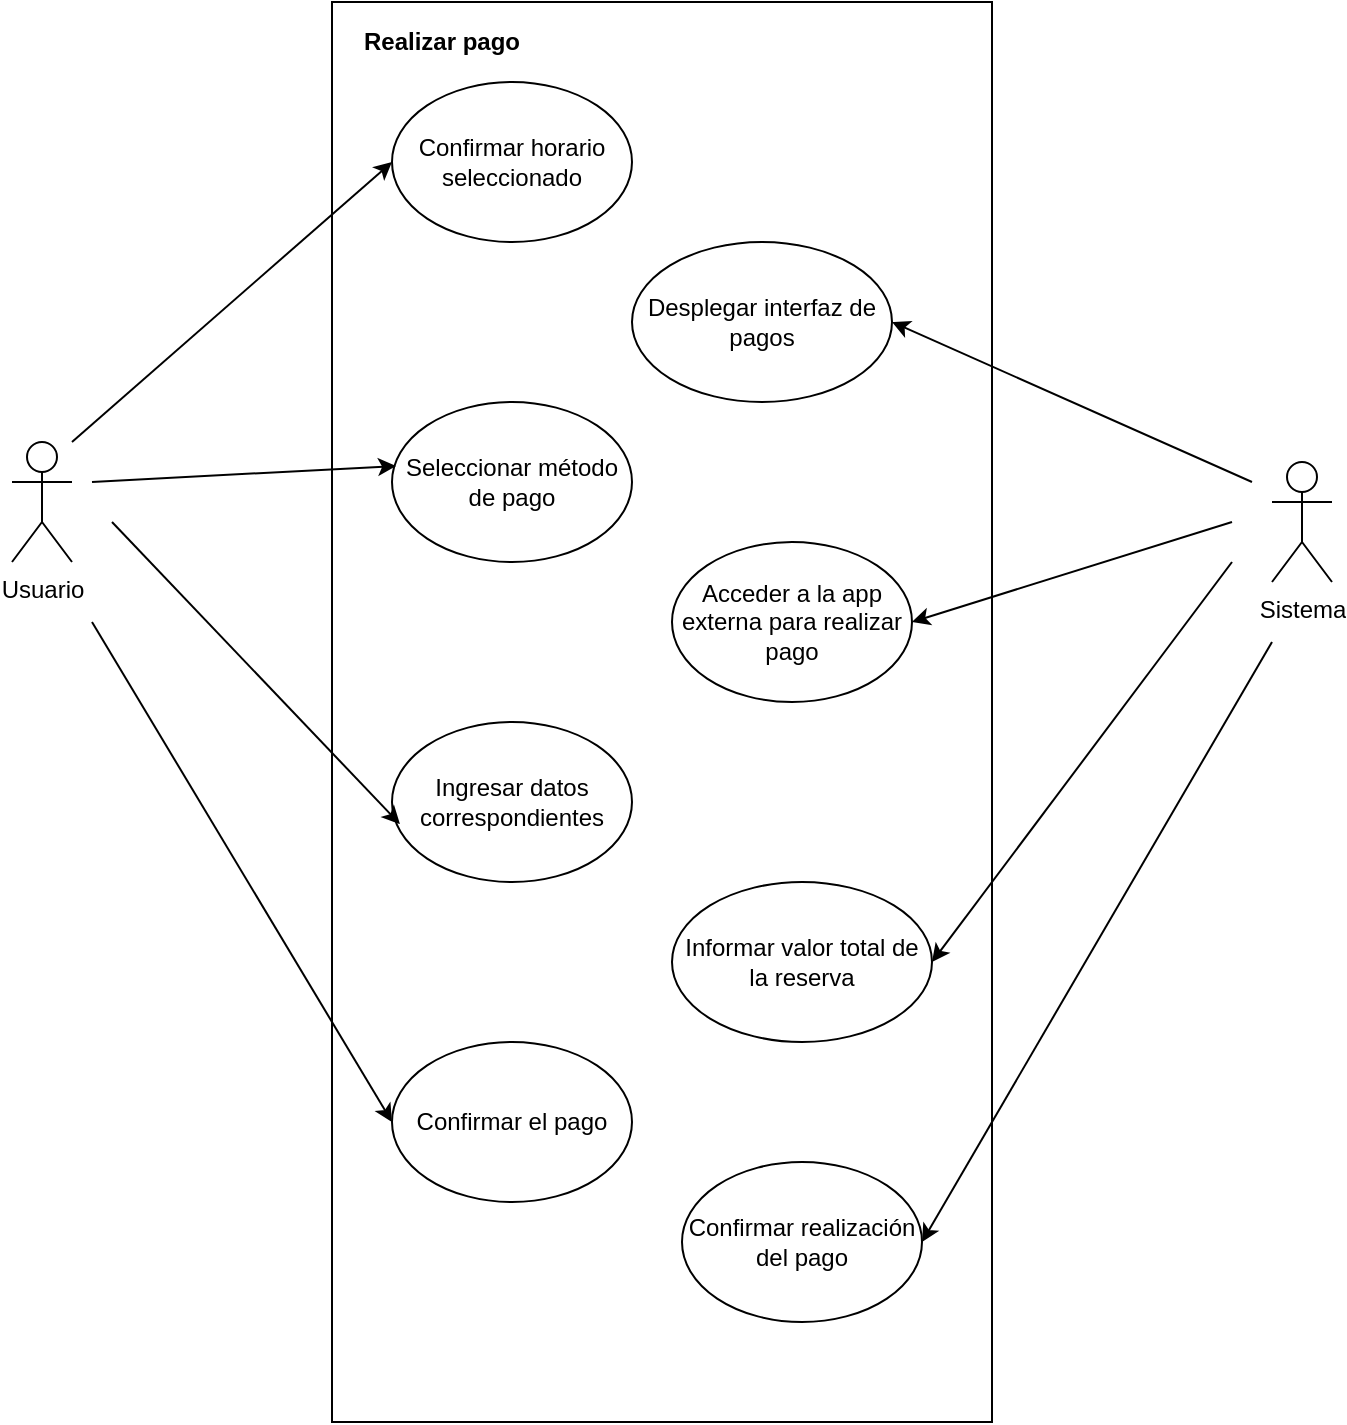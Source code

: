 <mxfile version="13.2.1" type="device"><diagram id="deL-9_ay1w9m8d_0O-UU" name="Page-1"><mxGraphModel dx="868" dy="401" grid="1" gridSize="10" guides="1" tooltips="1" connect="1" arrows="1" fold="1" page="1" pageScale="1" pageWidth="827" pageHeight="1169" math="0" shadow="0"><root><mxCell id="0"/><mxCell id="1" parent="0"/><mxCell id="_laqBI12lIyRviVa1LED-1" value="Usuario" style="shape=umlActor;verticalLabelPosition=bottom;labelBackgroundColor=#ffffff;verticalAlign=top;html=1;outlineConnect=0;" vertex="1" parent="1"><mxGeometry x="150" y="280" width="30" height="60" as="geometry"/></mxCell><mxCell id="_laqBI12lIyRviVa1LED-2" value="" style="rounded=0;whiteSpace=wrap;html=1;" vertex="1" parent="1"><mxGeometry x="310" y="60" width="330" height="710" as="geometry"/></mxCell><mxCell id="_laqBI12lIyRviVa1LED-4" value="Sistema" style="shape=umlActor;verticalLabelPosition=bottom;labelBackgroundColor=#ffffff;verticalAlign=top;html=1;outlineConnect=0;" vertex="1" parent="1"><mxGeometry x="780" y="290" width="30" height="60" as="geometry"/></mxCell><mxCell id="_laqBI12lIyRviVa1LED-7" value="Realizar pago" style="text;html=1;strokeColor=none;fillColor=none;align=center;verticalAlign=middle;whiteSpace=wrap;rounded=0;fontStyle=1" vertex="1" parent="1"><mxGeometry x="310" y="70" width="110" height="20" as="geometry"/></mxCell><mxCell id="_laqBI12lIyRviVa1LED-8" value="Confirmar horario seleccionado" style="ellipse;whiteSpace=wrap;html=1;" vertex="1" parent="1"><mxGeometry x="340" y="100" width="120" height="80" as="geometry"/></mxCell><mxCell id="_laqBI12lIyRviVa1LED-9" value="Desplegar interfaz de pagos" style="ellipse;whiteSpace=wrap;html=1;" vertex="1" parent="1"><mxGeometry x="460" y="180" width="130" height="80" as="geometry"/></mxCell><mxCell id="_laqBI12lIyRviVa1LED-10" value="Seleccionar método de pago" style="ellipse;whiteSpace=wrap;html=1;" vertex="1" parent="1"><mxGeometry x="340" y="260" width="120" height="80" as="geometry"/></mxCell><mxCell id="_laqBI12lIyRviVa1LED-11" value="Acceder a la app externa para realizar pago" style="ellipse;whiteSpace=wrap;html=1;" vertex="1" parent="1"><mxGeometry x="480" y="330" width="120" height="80" as="geometry"/></mxCell><mxCell id="_laqBI12lIyRviVa1LED-12" value="Ingresar datos correspondientes" style="ellipse;whiteSpace=wrap;html=1;" vertex="1" parent="1"><mxGeometry x="340" y="420" width="120" height="80" as="geometry"/></mxCell><mxCell id="_laqBI12lIyRviVa1LED-13" value="Informar valor total de la reserva" style="ellipse;whiteSpace=wrap;html=1;" vertex="1" parent="1"><mxGeometry x="480" y="500" width="130" height="80" as="geometry"/></mxCell><mxCell id="_laqBI12lIyRviVa1LED-14" value="Confirmar el pago" style="ellipse;whiteSpace=wrap;html=1;" vertex="1" parent="1"><mxGeometry x="340" y="580" width="120" height="80" as="geometry"/></mxCell><mxCell id="_laqBI12lIyRviVa1LED-15" value="Confirmar realización del pago" style="ellipse;whiteSpace=wrap;html=1;" vertex="1" parent="1"><mxGeometry x="485" y="640" width="120" height="80" as="geometry"/></mxCell><mxCell id="_laqBI12lIyRviVa1LED-24" value="" style="endArrow=classic;html=1;entryX=0;entryY=0.5;entryDx=0;entryDy=0;" edge="1" parent="1" target="_laqBI12lIyRviVa1LED-8"><mxGeometry width="50" height="50" relative="1" as="geometry"><mxPoint x="180" y="280" as="sourcePoint"/><mxPoint x="290" y="190" as="targetPoint"/></mxGeometry></mxCell><mxCell id="_laqBI12lIyRviVa1LED-25" value="" style="endArrow=classic;html=1;entryX=0.017;entryY=0.4;entryDx=0;entryDy=0;entryPerimeter=0;" edge="1" parent="1" target="_laqBI12lIyRviVa1LED-10"><mxGeometry width="50" height="50" relative="1" as="geometry"><mxPoint x="190" y="300" as="sourcePoint"/><mxPoint x="280" y="300" as="targetPoint"/></mxGeometry></mxCell><mxCell id="_laqBI12lIyRviVa1LED-26" value="" style="endArrow=classic;html=1;entryX=0.033;entryY=0.638;entryDx=0;entryDy=0;entryPerimeter=0;" edge="1" parent="1" target="_laqBI12lIyRviVa1LED-12"><mxGeometry width="50" height="50" relative="1" as="geometry"><mxPoint x="200" y="320" as="sourcePoint"/><mxPoint x="270" y="390" as="targetPoint"/></mxGeometry></mxCell><mxCell id="_laqBI12lIyRviVa1LED-27" value="" style="endArrow=classic;html=1;entryX=0;entryY=0.5;entryDx=0;entryDy=0;" edge="1" parent="1" target="_laqBI12lIyRviVa1LED-14"><mxGeometry width="50" height="50" relative="1" as="geometry"><mxPoint x="190" y="370" as="sourcePoint"/><mxPoint x="230" y="500" as="targetPoint"/></mxGeometry></mxCell><mxCell id="_laqBI12lIyRviVa1LED-28" value="" style="endArrow=classic;html=1;entryX=1;entryY=0.5;entryDx=0;entryDy=0;" edge="1" parent="1" target="_laqBI12lIyRviVa1LED-9"><mxGeometry width="50" height="50" relative="1" as="geometry"><mxPoint x="770" y="300" as="sourcePoint"/><mxPoint x="740" y="210" as="targetPoint"/></mxGeometry></mxCell><mxCell id="_laqBI12lIyRviVa1LED-29" value="" style="endArrow=classic;html=1;entryX=1;entryY=0.5;entryDx=0;entryDy=0;" edge="1" parent="1" target="_laqBI12lIyRviVa1LED-11"><mxGeometry width="50" height="50" relative="1" as="geometry"><mxPoint x="760" y="320" as="sourcePoint"/><mxPoint x="670" y="370" as="targetPoint"/></mxGeometry></mxCell><mxCell id="_laqBI12lIyRviVa1LED-30" value="" style="endArrow=classic;html=1;entryX=1;entryY=0.5;entryDx=0;entryDy=0;" edge="1" parent="1" target="_laqBI12lIyRviVa1LED-13"><mxGeometry width="50" height="50" relative="1" as="geometry"><mxPoint x="760" y="340" as="sourcePoint"/><mxPoint x="720" y="550" as="targetPoint"/></mxGeometry></mxCell><mxCell id="_laqBI12lIyRviVa1LED-31" value="" style="endArrow=classic;html=1;entryX=1;entryY=0.5;entryDx=0;entryDy=0;" edge="1" parent="1" target="_laqBI12lIyRviVa1LED-15"><mxGeometry width="50" height="50" relative="1" as="geometry"><mxPoint x="780" y="380" as="sourcePoint"/><mxPoint x="730" y="680" as="targetPoint"/></mxGeometry></mxCell></root></mxGraphModel></diagram></mxfile>